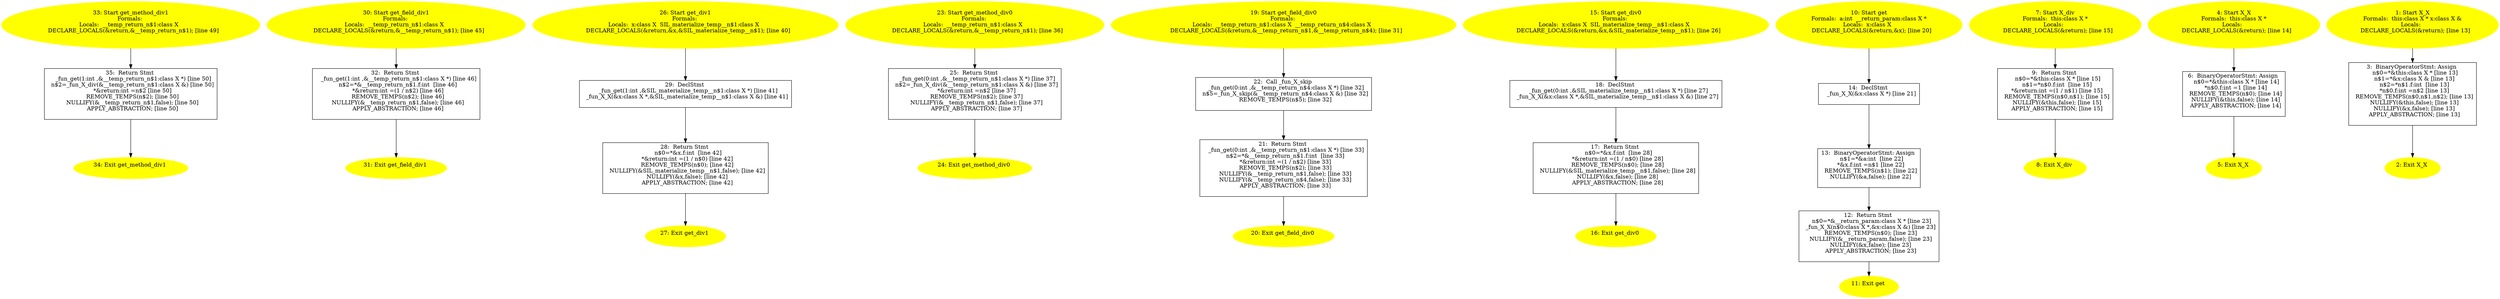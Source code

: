 digraph iCFG {
35 [label="35:  Return Stmt \n   _fun_get(1:int ,&__temp_return_n$1:class X *) [line 50]\n  n$2=_fun_X_div(&__temp_return_n$1:class X &) [line 50]\n  *&return:int =n$2 [line 50]\n  REMOVE_TEMPS(n$2); [line 50]\n  NULLIFY(&__temp_return_n$1,false); [line 50]\n  APPLY_ABSTRACTION; [line 50]\n " shape="box"]
	

	 35 -> 34 ;
34 [label="34: Exit get_method_div1 \n  " color=yellow style=filled]
	

33 [label="33: Start get_method_div1\nFormals: \nLocals:  __temp_return_n$1:class X  \n   DECLARE_LOCALS(&return,&__temp_return_n$1); [line 49]\n " color=yellow style=filled]
	

	 33 -> 35 ;
32 [label="32:  Return Stmt \n   _fun_get(1:int ,&__temp_return_n$1:class X *) [line 46]\n  n$2=*&__temp_return_n$1.f:int  [line 46]\n  *&return:int =(1 / n$2) [line 46]\n  REMOVE_TEMPS(n$2); [line 46]\n  NULLIFY(&__temp_return_n$1,false); [line 46]\n  APPLY_ABSTRACTION; [line 46]\n " shape="box"]
	

	 32 -> 31 ;
31 [label="31: Exit get_field_div1 \n  " color=yellow style=filled]
	

30 [label="30: Start get_field_div1\nFormals: \nLocals:  __temp_return_n$1:class X  \n   DECLARE_LOCALS(&return,&__temp_return_n$1); [line 45]\n " color=yellow style=filled]
	

	 30 -> 32 ;
29 [label="29:  DeclStmt \n   _fun_get(1:int ,&SIL_materialize_temp__n$1:class X *) [line 41]\n  _fun_X_X(&x:class X *,&SIL_materialize_temp__n$1:class X &) [line 41]\n " shape="box"]
	

	 29 -> 28 ;
28 [label="28:  Return Stmt \n   n$0=*&x.f:int  [line 42]\n  *&return:int =(1 / n$0) [line 42]\n  REMOVE_TEMPS(n$0); [line 42]\n  NULLIFY(&SIL_materialize_temp__n$1,false); [line 42]\n  NULLIFY(&x,false); [line 42]\n  APPLY_ABSTRACTION; [line 42]\n " shape="box"]
	

	 28 -> 27 ;
27 [label="27: Exit get_div1 \n  " color=yellow style=filled]
	

26 [label="26: Start get_div1\nFormals: \nLocals:  x:class X  SIL_materialize_temp__n$1:class X  \n   DECLARE_LOCALS(&return,&x,&SIL_materialize_temp__n$1); [line 40]\n " color=yellow style=filled]
	

	 26 -> 29 ;
25 [label="25:  Return Stmt \n   _fun_get(0:int ,&__temp_return_n$1:class X *) [line 37]\n  n$2=_fun_X_div(&__temp_return_n$1:class X &) [line 37]\n  *&return:int =n$2 [line 37]\n  REMOVE_TEMPS(n$2); [line 37]\n  NULLIFY(&__temp_return_n$1,false); [line 37]\n  APPLY_ABSTRACTION; [line 37]\n " shape="box"]
	

	 25 -> 24 ;
24 [label="24: Exit get_method_div0 \n  " color=yellow style=filled]
	

23 [label="23: Start get_method_div0\nFormals: \nLocals:  __temp_return_n$1:class X  \n   DECLARE_LOCALS(&return,&__temp_return_n$1); [line 36]\n " color=yellow style=filled]
	

	 23 -> 25 ;
22 [label="22:  Call _fun_X_skip \n   _fun_get(0:int ,&__temp_return_n$4:class X *) [line 32]\n  n$5=_fun_X_skip(&__temp_return_n$4:class X &) [line 32]\n  REMOVE_TEMPS(n$5); [line 32]\n " shape="box"]
	

	 22 -> 21 ;
21 [label="21:  Return Stmt \n   _fun_get(0:int ,&__temp_return_n$1:class X *) [line 33]\n  n$2=*&__temp_return_n$1.f:int  [line 33]\n  *&return:int =(1 / n$2) [line 33]\n  REMOVE_TEMPS(n$2); [line 33]\n  NULLIFY(&__temp_return_n$1,false); [line 33]\n  NULLIFY(&__temp_return_n$4,false); [line 33]\n  APPLY_ABSTRACTION; [line 33]\n " shape="box"]
	

	 21 -> 20 ;
20 [label="20: Exit get_field_div0 \n  " color=yellow style=filled]
	

19 [label="19: Start get_field_div0\nFormals: \nLocals:  __temp_return_n$1:class X  __temp_return_n$4:class X  \n   DECLARE_LOCALS(&return,&__temp_return_n$1,&__temp_return_n$4); [line 31]\n " color=yellow style=filled]
	

	 19 -> 22 ;
18 [label="18:  DeclStmt \n   _fun_get(0:int ,&SIL_materialize_temp__n$1:class X *) [line 27]\n  _fun_X_X(&x:class X *,&SIL_materialize_temp__n$1:class X &) [line 27]\n " shape="box"]
	

	 18 -> 17 ;
17 [label="17:  Return Stmt \n   n$0=*&x.f:int  [line 28]\n  *&return:int =(1 / n$0) [line 28]\n  REMOVE_TEMPS(n$0); [line 28]\n  NULLIFY(&SIL_materialize_temp__n$1,false); [line 28]\n  NULLIFY(&x,false); [line 28]\n  APPLY_ABSTRACTION; [line 28]\n " shape="box"]
	

	 17 -> 16 ;
16 [label="16: Exit get_div0 \n  " color=yellow style=filled]
	

15 [label="15: Start get_div0\nFormals: \nLocals:  x:class X  SIL_materialize_temp__n$1:class X  \n   DECLARE_LOCALS(&return,&x,&SIL_materialize_temp__n$1); [line 26]\n " color=yellow style=filled]
	

	 15 -> 18 ;
14 [label="14:  DeclStmt \n   _fun_X_X(&x:class X *) [line 21]\n " shape="box"]
	

	 14 -> 13 ;
13 [label="13:  BinaryOperatorStmt: Assign \n   n$1=*&a:int  [line 22]\n  *&x.f:int =n$1 [line 22]\n  REMOVE_TEMPS(n$1); [line 22]\n  NULLIFY(&a,false); [line 22]\n " shape="box"]
	

	 13 -> 12 ;
12 [label="12:  Return Stmt \n   n$0=*&__return_param:class X * [line 23]\n  _fun_X_X(n$0:class X *,&x:class X &) [line 23]\n  REMOVE_TEMPS(n$0); [line 23]\n  NULLIFY(&__return_param,false); [line 23]\n  NULLIFY(&x,false); [line 23]\n  APPLY_ABSTRACTION; [line 23]\n " shape="box"]
	

	 12 -> 11 ;
11 [label="11: Exit get \n  " color=yellow style=filled]
	

10 [label="10: Start get\nFormals:  a:int  __return_param:class X *\nLocals:  x:class X  \n   DECLARE_LOCALS(&return,&x); [line 20]\n " color=yellow style=filled]
	

	 10 -> 14 ;
9 [label="9:  Return Stmt \n   n$0=*&this:class X * [line 15]\n  n$1=*n$0.f:int  [line 15]\n  *&return:int =(1 / n$1) [line 15]\n  REMOVE_TEMPS(n$0,n$1); [line 15]\n  NULLIFY(&this,false); [line 15]\n  APPLY_ABSTRACTION; [line 15]\n " shape="box"]
	

	 9 -> 8 ;
8 [label="8: Exit X_div \n  " color=yellow style=filled]
	

7 [label="7: Start X_div\nFormals:  this:class X *\nLocals:  \n   DECLARE_LOCALS(&return); [line 15]\n " color=yellow style=filled]
	

	 7 -> 9 ;
6 [label="6:  BinaryOperatorStmt: Assign \n   n$0=*&this:class X * [line 14]\n  *n$0.f:int =1 [line 14]\n  REMOVE_TEMPS(n$0); [line 14]\n  NULLIFY(&this,false); [line 14]\n  APPLY_ABSTRACTION; [line 14]\n " shape="box"]
	

	 6 -> 5 ;
5 [label="5: Exit X_X \n  " color=yellow style=filled]
	

4 [label="4: Start X_X\nFormals:  this:class X *\nLocals:  \n   DECLARE_LOCALS(&return); [line 14]\n " color=yellow style=filled]
	

	 4 -> 6 ;
3 [label="3:  BinaryOperatorStmt: Assign \n   n$0=*&this:class X * [line 13]\n  n$1=*&x:class X & [line 13]\n  n$2=*n$1.f:int  [line 13]\n  *n$0.f:int =n$2 [line 13]\n  REMOVE_TEMPS(n$0,n$1,n$2); [line 13]\n  NULLIFY(&this,false); [line 13]\n  NULLIFY(&x,false); [line 13]\n  APPLY_ABSTRACTION; [line 13]\n " shape="box"]
	

	 3 -> 2 ;
2 [label="2: Exit X_X \n  " color=yellow style=filled]
	

1 [label="1: Start X_X\nFormals:  this:class X * x:class X &\nLocals:  \n   DECLARE_LOCALS(&return); [line 13]\n " color=yellow style=filled]
	

	 1 -> 3 ;
}
